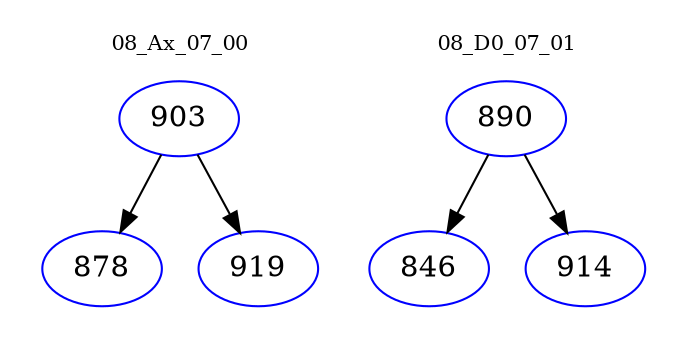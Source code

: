 digraph{
subgraph cluster_0 {
color = white
label = "08_Ax_07_00";
fontsize=10;
T0_903 [label="903", color="blue"]
T0_903 -> T0_878 [color="black"]
T0_878 [label="878", color="blue"]
T0_903 -> T0_919 [color="black"]
T0_919 [label="919", color="blue"]
}
subgraph cluster_1 {
color = white
label = "08_D0_07_01";
fontsize=10;
T1_890 [label="890", color="blue"]
T1_890 -> T1_846 [color="black"]
T1_846 [label="846", color="blue"]
T1_890 -> T1_914 [color="black"]
T1_914 [label="914", color="blue"]
}
}
